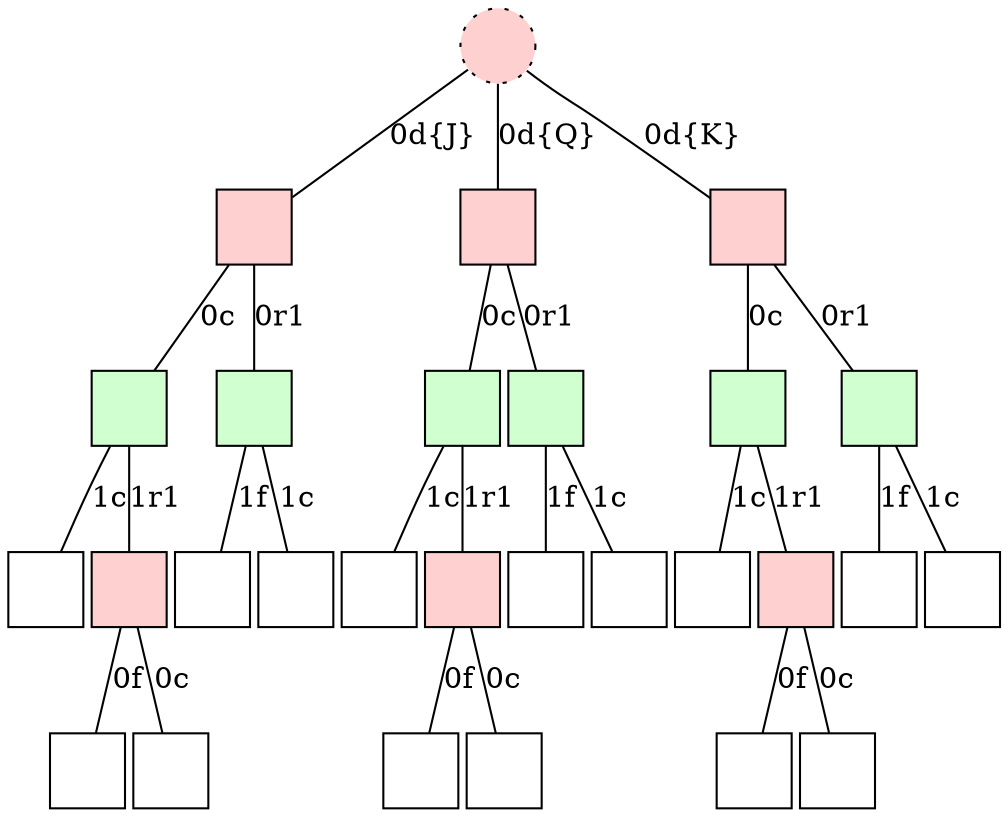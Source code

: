 digraph G {
graph [labeljust="l" labelloc="t" fontsize="28" nodesep="0.05" ];
node[width="0.5" height="0.5"];
edge[arrowhead="none" ];
"n3"[label="" fillcolor="#FFFFFF" style="filled" shape="box" ];
"n2" -> "n3"[label="1c" ];
"n5"[label="" fillcolor="#FFFFFF" style="filled" shape="box" ];
"n4" -> "n5"[label="0f" ];
"n6"[label="" fillcolor="#FFFFFF" style="filled" shape="box" ];
"n4" -> "n6"[label="0c" ];
"n4"[label="" fillcolor="#FFD0D0" style="filled" shape="box" ];
"n2" -> "n4"[label="1r1" ];
"n2"[label="" fillcolor="#D0FFD0" style="filled" shape="box" ];
"n1" -> "n2"[label="0c" ];
"n8"[label="" fillcolor="#FFFFFF" style="filled" shape="box" ];
"n7" -> "n8"[label="1f" ];
"n9"[label="" fillcolor="#FFFFFF" style="filled" shape="box" ];
"n7" -> "n9"[label="1c" ];
"n7"[label="" fillcolor="#D0FFD0" style="filled" shape="box" ];
"n1" -> "n7"[label="0r1" ];
"n1"[label="" fillcolor="#FFD0D0" style="filled" shape="box" ];
"n0" -> "n1"[label="0d{J}" ];
"n12"[label="" fillcolor="#FFFFFF" style="filled" shape="box" ];
"n11" -> "n12"[label="1c" ];
"n14"[label="" fillcolor="#FFFFFF" style="filled" shape="box" ];
"n13" -> "n14"[label="0f" ];
"n15"[label="" fillcolor="#FFFFFF" style="filled" shape="box" ];
"n13" -> "n15"[label="0c" ];
"n13"[label="" fillcolor="#FFD0D0" style="filled" shape="box" ];
"n11" -> "n13"[label="1r1" ];
"n11"[label="" fillcolor="#D0FFD0" style="filled" shape="box" ];
"n10" -> "n11"[label="0c" ];
"n17"[label="" fillcolor="#FFFFFF" style="filled" shape="box" ];
"n16" -> "n17"[label="1f" ];
"n18"[label="" fillcolor="#FFFFFF" style="filled" shape="box" ];
"n16" -> "n18"[label="1c" ];
"n16"[label="" fillcolor="#D0FFD0" style="filled" shape="box" ];
"n10" -> "n16"[label="0r1" ];
"n10"[label="" fillcolor="#FFD0D0" style="filled" shape="box" ];
"n0" -> "n10"[label="0d{Q}" ];
"n21"[label="" fillcolor="#FFFFFF" style="filled" shape="box" ];
"n20" -> "n21"[label="1c" ];
"n23"[label="" fillcolor="#FFFFFF" style="filled" shape="box" ];
"n22" -> "n23"[label="0f" ];
"n24"[label="" fillcolor="#FFFFFF" style="filled" shape="box" ];
"n22" -> "n24"[label="0c" ];
"n22"[label="" fillcolor="#FFD0D0" style="filled" shape="box" ];
"n20" -> "n22"[label="1r1" ];
"n20"[label="" fillcolor="#D0FFD0" style="filled" shape="box" ];
"n19" -> "n20"[label="0c" ];
"n26"[label="" fillcolor="#FFFFFF" style="filled" shape="box" ];
"n25" -> "n26"[label="1f" ];
"n27"[label="" fillcolor="#FFFFFF" style="filled" shape="box" ];
"n25" -> "n27"[label="1c" ];
"n25"[label="" fillcolor="#D0FFD0" style="filled" shape="box" ];
"n19" -> "n25"[label="0r1" ];
"n19"[label="" fillcolor="#FFD0D0" style="filled" shape="box" ];
"n0" -> "n19"[label="0d{K}" ];
{rank=same; round0;
"n0"[label="" fillcolor="#FFD0D0" style="filled, dotted" shape="ellipse" ];
}
{
"round0"[fontsize="22" style="bold" peripheries="0" label="" ];
}
}
